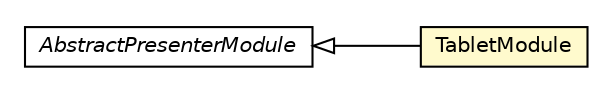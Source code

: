 #!/usr/local/bin/dot
#
# Class diagram 
# Generated by UMLGraph version R5_6-24-gf6e263 (http://www.umlgraph.org/)
#

digraph G {
	edge [fontname="Helvetica",fontsize=10,labelfontname="Helvetica",labelfontsize=10];
	node [fontname="Helvetica",fontsize=10,shape=plaintext];
	nodesep=0.25;
	ranksep=0.5;
	rankdir=LR;
	// com.gwtplatform.mvp.client.gin.AbstractPresenterModule
	c377936 [label=<<table title="com.gwtplatform.mvp.client.gin.AbstractPresenterModule" border="0" cellborder="1" cellspacing="0" cellpadding="2" port="p" href="../../../mvp/client/gin/AbstractPresenterModule.html">
		<tr><td><table border="0" cellspacing="0" cellpadding="1">
<tr><td align="center" balign="center"><font face="Helvetica-Oblique"> AbstractPresenterModule </font></td></tr>
		</table></td></tr>
		</table>>, URL="../../../mvp/client/gin/AbstractPresenterModule.html", fontname="Helvetica", fontcolor="black", fontsize=10.0];
	// com.gwtplatform.carstore.client.gin.TabletModule
	c378261 [label=<<table title="com.gwtplatform.carstore.client.gin.TabletModule" border="0" cellborder="1" cellspacing="0" cellpadding="2" port="p" bgcolor="lemonChiffon" href="./TabletModule.html">
		<tr><td><table border="0" cellspacing="0" cellpadding="1">
<tr><td align="center" balign="center"> TabletModule </td></tr>
		</table></td></tr>
		</table>>, URL="./TabletModule.html", fontname="Helvetica", fontcolor="black", fontsize=10.0];
	//com.gwtplatform.carstore.client.gin.TabletModule extends com.gwtplatform.mvp.client.gin.AbstractPresenterModule
	c377936:p -> c378261:p [dir=back,arrowtail=empty];
}

